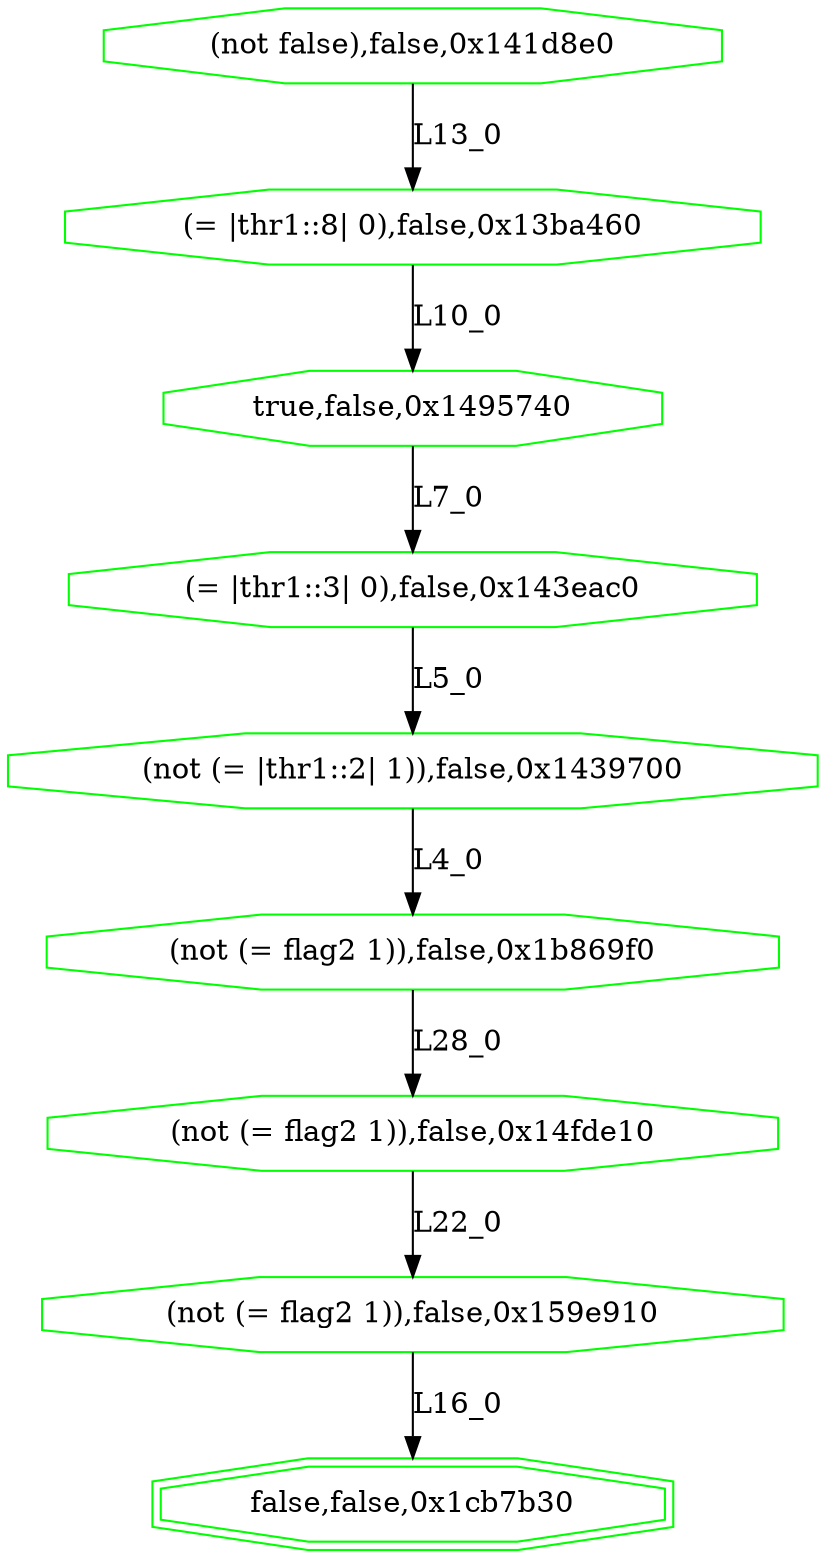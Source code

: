 digraph G {
0[label="(not false),false,0x141d8e0", color=green,shape=octagon];
1[label="(= |thr1::8| 0),false,0x13ba460", color=green,shape=octagon];
2[label="true,false,0x1495740", color=green,shape=octagon];
3[label="(= |thr1::3| 0),false,0x143eac0", color=green,shape=octagon];
4[label="(not (= |thr1::2| 1)),false,0x1439700", color=green,shape=octagon];
5[label="(not (= flag2 1)),false,0x1b869f0", color=green,shape=octagon];
6[label="(not (= flag2 1)),false,0x14fde10", color=green,shape=octagon];
7[label="(not (= flag2 1)),false,0x159e910", color=green,shape=octagon];
8[label="false,false,0x1cb7b30", color=green,shape=doubleoctagon];
0->1 [label="L13_0"];
1->2 [label="L10_0"];
2->3 [label="L7_0"];
3->4 [label="L5_0"];
4->5 [label="L4_0"];
5->6 [label="L28_0"];
6->7 [label="L22_0"];
7->8 [label="L16_0"];
}
